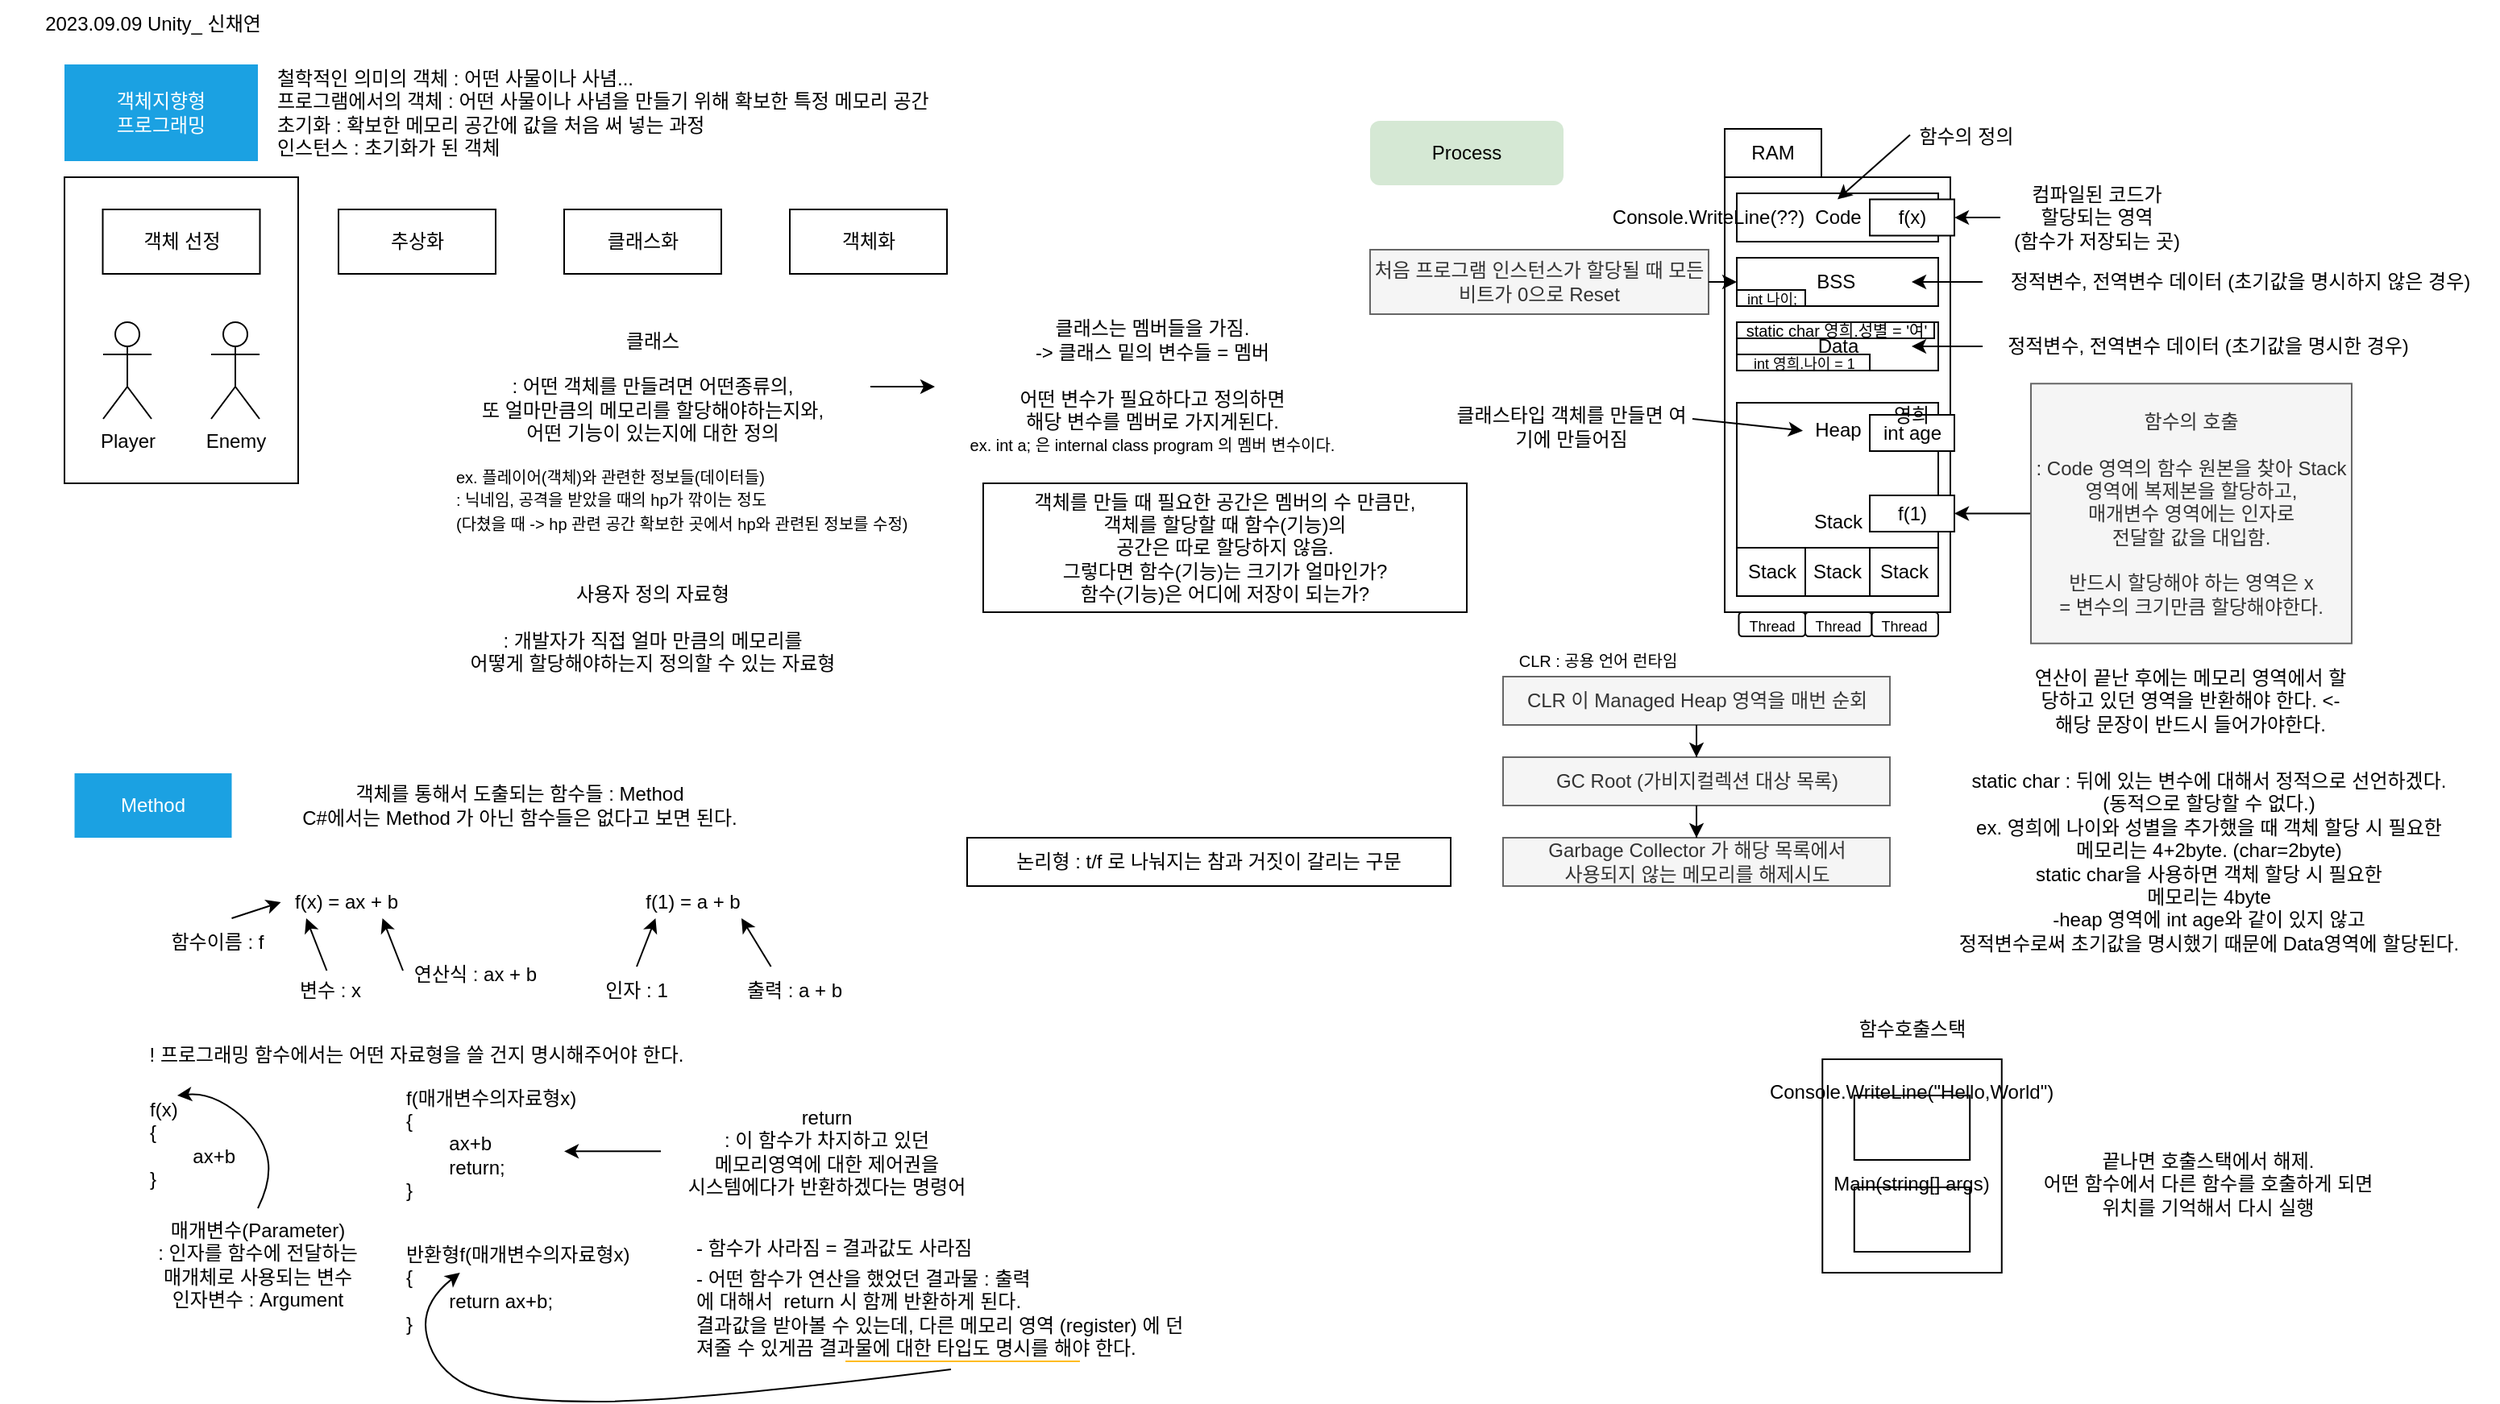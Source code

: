 <mxfile version="21.7.4" type="github">
  <diagram name="페이지-1" id="j7-m7W1ATwXPMDMl0uuA">
    <mxGraphModel dx="1687" dy="929" grid="1" gridSize="10" guides="1" tooltips="1" connect="1" arrows="1" fold="1" page="1" pageScale="1" pageWidth="827" pageHeight="1169" math="0" shadow="0">
      <root>
        <mxCell id="0" />
        <mxCell id="1" parent="0" />
        <mxCell id="wQWrI5u1uAB9rUZWqKmI-9" value="" style="rounded=0;whiteSpace=wrap;html=1;fontSize=6;fillColor=none;" vertex="1" parent="1">
          <mxGeometry x="40" y="120" width="145" height="190" as="geometry" />
        </mxCell>
        <mxCell id="f-Wsz4HT7Kf-OhiIunig-1" value="객체지향형&lt;br&gt;프로그래밍" style="rounded=0;whiteSpace=wrap;html=1;fillColor=#1ba1e2;strokeColor=none;fontColor=#ffffff;" parent="1" vertex="1">
          <mxGeometry x="40" y="50" width="120" height="60" as="geometry" />
        </mxCell>
        <mxCell id="f-Wsz4HT7Kf-OhiIunig-2" value="철학적인 의미의 객체 : 어떤 사물이나 사념...&lt;br&gt;프로그램에서의 객체 : 어떤 사물이나 사념을 만들기 위해 확보한 특정 메모리 공간&lt;br&gt;초기화 : 확보한 메모리 공간에 값을 처음 써 넣는 과정&lt;br&gt;&lt;div style=&quot;&quot;&gt;&lt;span style=&quot;background-color: initial;&quot;&gt;인스턴스 : 초기화가 된 객체&lt;/span&gt;&lt;/div&gt;" style="text;html=1;strokeColor=none;fillColor=none;align=left;verticalAlign=middle;whiteSpace=wrap;rounded=0;" parent="1" vertex="1">
          <mxGeometry x="170" y="55" width="510" height="50" as="geometry" />
        </mxCell>
        <mxCell id="wQWrI5u1uAB9rUZWqKmI-3" value="2023.09.09 Unity_ 신채연" style="text;html=1;strokeColor=none;fillColor=none;align=center;verticalAlign=middle;whiteSpace=wrap;rounded=0;" vertex="1" parent="1">
          <mxGeometry x="10" y="10" width="170" height="30" as="geometry" />
        </mxCell>
        <mxCell id="wQWrI5u1uAB9rUZWqKmI-4" value="객체 선정" style="rounded=0;whiteSpace=wrap;html=1;strokeWidth=1;align=center;" vertex="1" parent="1">
          <mxGeometry x="63.75" y="140" width="97.5" height="40" as="geometry" />
        </mxCell>
        <mxCell id="wQWrI5u1uAB9rUZWqKmI-10" value="" style="group" vertex="1" connectable="0" parent="1">
          <mxGeometry x="64" y="210" width="97" height="60" as="geometry" />
        </mxCell>
        <mxCell id="wQWrI5u1uAB9rUZWqKmI-5" value="Player" style="shape=umlActor;verticalLabelPosition=bottom;verticalAlign=top;html=1;outlineConnect=0;" vertex="1" parent="wQWrI5u1uAB9rUZWqKmI-10">
          <mxGeometry width="30" height="60" as="geometry" />
        </mxCell>
        <mxCell id="wQWrI5u1uAB9rUZWqKmI-8" value="Enemy" style="shape=umlActor;verticalLabelPosition=bottom;verticalAlign=top;html=1;outlineConnect=0;" vertex="1" parent="wQWrI5u1uAB9rUZWqKmI-10">
          <mxGeometry x="67" width="30" height="60" as="geometry" />
        </mxCell>
        <mxCell id="wQWrI5u1uAB9rUZWqKmI-12" value="추상화" style="rounded=0;whiteSpace=wrap;html=1;strokeWidth=1;align=center;" vertex="1" parent="1">
          <mxGeometry x="210" y="140" width="97.5" height="40" as="geometry" />
        </mxCell>
        <mxCell id="wQWrI5u1uAB9rUZWqKmI-13" value="클래스화" style="rounded=0;whiteSpace=wrap;html=1;strokeWidth=1;align=center;" vertex="1" parent="1">
          <mxGeometry x="350" y="140" width="97.5" height="40" as="geometry" />
        </mxCell>
        <mxCell id="wQWrI5u1uAB9rUZWqKmI-14" value="객체화" style="rounded=0;whiteSpace=wrap;html=1;strokeWidth=1;align=center;" vertex="1" parent="1">
          <mxGeometry x="490" y="140" width="97.5" height="40" as="geometry" />
        </mxCell>
        <mxCell id="wQWrI5u1uAB9rUZWqKmI-22" style="edgeStyle=orthogonalEdgeStyle;rounded=0;orthogonalLoop=1;jettySize=auto;html=1;" edge="1" parent="1" source="wQWrI5u1uAB9rUZWqKmI-16" target="wQWrI5u1uAB9rUZWqKmI-21">
          <mxGeometry relative="1" as="geometry" />
        </mxCell>
        <mxCell id="wQWrI5u1uAB9rUZWqKmI-16" value="클래스&lt;br&gt;&lt;br&gt;: 어떤 객체를 만들려면 어떤종류의,&lt;br&gt;또 얼마만큼의 메모리를 할당해야하는지와,&lt;br&gt;어떤 기능이 있는지에 대한 정의" style="text;html=1;strokeColor=none;fillColor=none;align=center;verticalAlign=middle;whiteSpace=wrap;rounded=0;" vertex="1" parent="1">
          <mxGeometry x="270" y="210" width="270" height="80" as="geometry" />
        </mxCell>
        <mxCell id="wQWrI5u1uAB9rUZWqKmI-17" value="&lt;font style=&quot;font-size: 10px;&quot;&gt;ex. 플레이어(객체)와 관련한 정보들(데이터들)&lt;br&gt;: 닉네임, 공격을 받았을 때의 hp가 깎이는 정도&lt;br&gt;(다쳤을 때 -&amp;gt; hp 관련 공간 확보한 곳에서 hp와 관련된 정보를 수정)&lt;/font&gt;" style="text;html=1;strokeColor=none;fillColor=none;align=left;verticalAlign=middle;whiteSpace=wrap;rounded=0;" vertex="1" parent="1">
          <mxGeometry x="281.25" y="280" width="306.25" height="80" as="geometry" />
        </mxCell>
        <mxCell id="wQWrI5u1uAB9rUZWqKmI-20" value="사용자 정의 자료형&lt;br&gt;&lt;br&gt;: 개발자가 직접 얼마 만큼의 메모리를&lt;br&gt;어떻게 할당해야하는지 정의할 수 있는 자료형" style="text;html=1;strokeColor=none;fillColor=none;align=center;verticalAlign=middle;whiteSpace=wrap;rounded=0;" vertex="1" parent="1">
          <mxGeometry x="270" y="360" width="270" height="80" as="geometry" />
        </mxCell>
        <mxCell id="wQWrI5u1uAB9rUZWqKmI-21" value="클래스는 멤버들을 가짐.&lt;br&gt;-&amp;gt; 클래스 밑의 변수들 = 멤버&lt;br&gt;&lt;br&gt;어떤 변수가 필요하다고 정의하면&lt;br&gt;해당 변수를 멤버로 가지게된다.&lt;br&gt;&lt;font style=&quot;font-size: 10px;&quot;&gt;ex. int a; 은 internal class program 의 멤버 변수이다.&lt;/font&gt;" style="text;html=1;strokeColor=none;fillColor=none;align=center;verticalAlign=middle;whiteSpace=wrap;rounded=0;" vertex="1" parent="1">
          <mxGeometry x="580" y="210" width="270" height="80" as="geometry" />
        </mxCell>
        <mxCell id="wQWrI5u1uAB9rUZWqKmI-23" value="객체를 만들 때 필요한 공간은 멤버의 수 만큼만,&lt;br&gt;객체를 할당할 때 함수(기능)의&lt;br&gt;공간은 따로 할당하지 않음.&lt;br&gt;그렇다면 함수(기능)는 크기가 얼마인가?&lt;br&gt;함수(기능)은 어디에 저장이 되는가?" style="text;html=1;strokeColor=default;fillColor=none;align=center;verticalAlign=middle;whiteSpace=wrap;rounded=0;" vertex="1" parent="1">
          <mxGeometry x="610" y="310" width="300" height="80" as="geometry" />
        </mxCell>
        <mxCell id="wQWrI5u1uAB9rUZWqKmI-24" value="" style="rounded=0;whiteSpace=wrap;html=1;" vertex="1" parent="1">
          <mxGeometry x="1070" y="120" width="140" height="270" as="geometry" />
        </mxCell>
        <mxCell id="wQWrI5u1uAB9rUZWqKmI-25" value="RAM" style="rounded=0;whiteSpace=wrap;html=1;" vertex="1" parent="1">
          <mxGeometry x="1070" y="90" width="60" height="30" as="geometry" />
        </mxCell>
        <mxCell id="wQWrI5u1uAB9rUZWqKmI-27" value="Code" style="rounded=0;whiteSpace=wrap;html=1;" vertex="1" parent="1">
          <mxGeometry x="1077.5" y="130" width="125" height="30" as="geometry" />
        </mxCell>
        <mxCell id="wQWrI5u1uAB9rUZWqKmI-32" value="BSS&lt;span style=&quot;white-space: pre;&quot;&gt;&#x9;&lt;/span&gt;" style="rounded=0;whiteSpace=wrap;html=1;" vertex="1" parent="1">
          <mxGeometry x="1077.5" y="170" width="125" height="30" as="geometry" />
        </mxCell>
        <mxCell id="wQWrI5u1uAB9rUZWqKmI-33" value="Data" style="rounded=0;whiteSpace=wrap;html=1;" vertex="1" parent="1">
          <mxGeometry x="1077.5" y="210" width="125" height="30" as="geometry" />
        </mxCell>
        <mxCell id="wQWrI5u1uAB9rUZWqKmI-34" value="Heap&lt;br&gt;&lt;br&gt;&lt;br&gt;&lt;br&gt;Stack" style="rounded=0;whiteSpace=wrap;html=1;" vertex="1" parent="1">
          <mxGeometry x="1077.5" y="260" width="125" height="90" as="geometry" />
        </mxCell>
        <mxCell id="wQWrI5u1uAB9rUZWqKmI-35" value="클래스타입 객체를 만들면 여기에 만들어짐" style="text;html=1;strokeColor=none;fillColor=none;align=center;verticalAlign=middle;whiteSpace=wrap;rounded=0;" vertex="1" parent="1">
          <mxGeometry x="900" y="260" width="150" height="30" as="geometry" />
        </mxCell>
        <mxCell id="wQWrI5u1uAB9rUZWqKmI-40" value="" style="endArrow=classic;html=1;rounded=0;exitX=1;exitY=0.5;exitDx=0;exitDy=0;" edge="1" parent="1">
          <mxGeometry width="50" height="50" relative="1" as="geometry">
            <mxPoint x="1050" y="270" as="sourcePoint" />
            <mxPoint x="1118.52" y="277.338" as="targetPoint" />
          </mxGeometry>
        </mxCell>
        <mxCell id="wQWrI5u1uAB9rUZWqKmI-41" value="컴파일된 코드가&lt;br&gt;할당되는 영역&lt;br&gt;(함수가 저장되는 곳)" style="text;html=1;strokeColor=none;fillColor=none;align=center;verticalAlign=middle;whiteSpace=wrap;rounded=0;" vertex="1" parent="1">
          <mxGeometry x="1241" y="120" width="120" height="50" as="geometry" />
        </mxCell>
        <mxCell id="wQWrI5u1uAB9rUZWqKmI-48" value="" style="group" vertex="1" connectable="0" parent="1">
          <mxGeometry x="1160" y="260" width="52.5" height="30" as="geometry" />
        </mxCell>
        <mxCell id="wQWrI5u1uAB9rUZWqKmI-44" value="int age" style="rounded=0;whiteSpace=wrap;html=1;" vertex="1" parent="wQWrI5u1uAB9rUZWqKmI-48">
          <mxGeometry y="7.5" width="52.5" height="22.5" as="geometry" />
        </mxCell>
        <mxCell id="wQWrI5u1uAB9rUZWqKmI-45" value="영희" style="text;html=1;strokeColor=none;fillColor=none;align=center;verticalAlign=middle;whiteSpace=wrap;rounded=0;" vertex="1" parent="wQWrI5u1uAB9rUZWqKmI-48">
          <mxGeometry x="11.25" width="30" height="15" as="geometry" />
        </mxCell>
        <mxCell id="wQWrI5u1uAB9rUZWqKmI-49" value="Method" style="rounded=0;whiteSpace=wrap;html=1;strokeWidth=1;align=center;fillColor=#1ba1e2;fontColor=#ffffff;strokeColor=none;" vertex="1" parent="1">
          <mxGeometry x="46.25" y="490" width="97.5" height="40" as="geometry" />
        </mxCell>
        <mxCell id="wQWrI5u1uAB9rUZWqKmI-50" value="객체를 통해서 도출되는 함수들 : Method&lt;br&gt;C#에서는 Method 가 아닌 함수들은 없다고 보면 된다." style="text;html=1;strokeColor=none;fillColor=none;align=center;verticalAlign=middle;whiteSpace=wrap;rounded=0;" vertex="1" parent="1">
          <mxGeometry x="170" y="485" width="305" height="50" as="geometry" />
        </mxCell>
        <mxCell id="wQWrI5u1uAB9rUZWqKmI-51" value="f(x) = ax + b" style="text;html=1;strokeColor=none;fillColor=none;align=center;verticalAlign=middle;whiteSpace=wrap;rounded=0;fontSize=12;fontFamily=Helvetica;" vertex="1" parent="1">
          <mxGeometry x="170" y="555" width="90" height="30" as="geometry" />
        </mxCell>
        <mxCell id="wQWrI5u1uAB9rUZWqKmI-52" value="함수이름 : f" style="text;html=1;strokeColor=none;fillColor=none;align=center;verticalAlign=middle;whiteSpace=wrap;rounded=0;fontSize=12;fontFamily=Helvetica;" vertex="1" parent="1">
          <mxGeometry x="90" y="580" width="90" height="30" as="geometry" />
        </mxCell>
        <mxCell id="wQWrI5u1uAB9rUZWqKmI-53" value="변수 : x" style="text;html=1;strokeColor=none;fillColor=none;align=center;verticalAlign=middle;whiteSpace=wrap;rounded=0;fontSize=12;fontFamily=Helvetica;" vertex="1" parent="1">
          <mxGeometry x="160" y="610" width="90" height="30" as="geometry" />
        </mxCell>
        <mxCell id="wQWrI5u1uAB9rUZWqKmI-55" value="연산식 : ax + b" style="text;html=1;strokeColor=none;fillColor=none;align=center;verticalAlign=middle;whiteSpace=wrap;rounded=0;fontSize=12;fontFamily=Helvetica;" vertex="1" parent="1">
          <mxGeometry x="250" y="600" width="90" height="30" as="geometry" />
        </mxCell>
        <mxCell id="wQWrI5u1uAB9rUZWqKmI-56" value="" style="endArrow=classic;html=1;rounded=0;hachureGap=4;fontFamily=Architects Daughter;fontSource=https%3A%2F%2Ffonts.googleapis.com%2Fcss%3Ffamily%3DArchitects%2BDaughter;fontSize=20;fontColor=default;entryX=0;entryY=0.5;entryDx=0;entryDy=0;" edge="1" parent="1">
          <mxGeometry width="50" height="50" relative="1" as="geometry">
            <mxPoint x="143.75" y="580" as="sourcePoint" />
            <mxPoint x="174.25" y="570" as="targetPoint" />
          </mxGeometry>
        </mxCell>
        <mxCell id="wQWrI5u1uAB9rUZWqKmI-58" value="" style="endArrow=classic;html=1;rounded=0;hachureGap=4;fontFamily=Architects Daughter;fontSource=https%3A%2F%2Ffonts.googleapis.com%2Fcss%3Ffamily%3DArchitects%2BDaughter;fontSize=20;fontColor=default;entryX=0.222;entryY=0.833;entryDx=0;entryDy=0;entryPerimeter=0;" edge="1" parent="1" target="wQWrI5u1uAB9rUZWqKmI-51">
          <mxGeometry width="50" height="50" relative="1" as="geometry">
            <mxPoint x="202.727" y="612.5" as="sourcePoint" />
            <mxPoint x="207.273" y="587.5" as="targetPoint" />
          </mxGeometry>
        </mxCell>
        <mxCell id="wQWrI5u1uAB9rUZWqKmI-59" value="" style="endArrow=classic;html=1;rounded=0;hachureGap=4;fontFamily=Architects Daughter;fontSource=https%3A%2F%2Ffonts.googleapis.com%2Fcss%3Ffamily%3DArchitects%2BDaughter;fontSize=20;fontColor=default;entryX=0.222;entryY=0.833;entryDx=0;entryDy=0;entryPerimeter=0;" edge="1" parent="1">
          <mxGeometry width="50" height="50" relative="1" as="geometry">
            <mxPoint x="249.997" y="612.5" as="sourcePoint" />
            <mxPoint x="237.27" y="580" as="targetPoint" />
          </mxGeometry>
        </mxCell>
        <mxCell id="wQWrI5u1uAB9rUZWqKmI-60" value="f(1) = a + b" style="text;html=1;strokeColor=none;fillColor=none;align=center;verticalAlign=middle;whiteSpace=wrap;rounded=0;fontSize=12;fontFamily=Helvetica;" vertex="1" parent="1">
          <mxGeometry x="385" y="555" width="90" height="30" as="geometry" />
        </mxCell>
        <mxCell id="wQWrI5u1uAB9rUZWqKmI-61" value="인자 : 1" style="text;html=1;strokeColor=none;fillColor=none;align=center;verticalAlign=middle;whiteSpace=wrap;rounded=0;fontSize=12;fontFamily=Helvetica;" vertex="1" parent="1">
          <mxGeometry x="350" y="610" width="90" height="30" as="geometry" />
        </mxCell>
        <mxCell id="wQWrI5u1uAB9rUZWqKmI-62" value="출력 : a + b" style="text;html=1;strokeColor=none;fillColor=none;align=center;verticalAlign=middle;whiteSpace=wrap;rounded=0;fontSize=12;fontFamily=Helvetica;" vertex="1" parent="1">
          <mxGeometry x="447.5" y="610" width="90" height="30" as="geometry" />
        </mxCell>
        <mxCell id="wQWrI5u1uAB9rUZWqKmI-65" value="" style="endArrow=classic;html=1;rounded=0;hachureGap=4;fontFamily=Architects Daughter;fontSource=https%3A%2F%2Ffonts.googleapis.com%2Fcss%3Ffamily%3DArchitects%2BDaughter;fontSize=20;fontColor=default;exitX=0.5;exitY=0;exitDx=0;exitDy=0;" edge="1" parent="1" source="wQWrI5u1uAB9rUZWqKmI-61">
          <mxGeometry width="50" height="50" relative="1" as="geometry">
            <mxPoint x="383.32" y="604.61" as="sourcePoint" />
            <mxPoint x="406.687" y="580" as="targetPoint" />
          </mxGeometry>
        </mxCell>
        <mxCell id="wQWrI5u1uAB9rUZWqKmI-67" value="" style="endArrow=classic;html=1;rounded=0;hachureGap=4;fontFamily=Architects Daughter;fontSource=https%3A%2F%2Ffonts.googleapis.com%2Fcss%3Ffamily%3DArchitects%2BDaughter;fontSize=20;fontColor=default;exitX=0.5;exitY=0;exitDx=0;exitDy=0;entryX=0.833;entryY=0.833;entryDx=0;entryDy=0;entryPerimeter=0;" edge="1" parent="1" target="wQWrI5u1uAB9rUZWqKmI-60">
          <mxGeometry width="50" height="50" relative="1" as="geometry">
            <mxPoint x="478.31" y="610" as="sourcePoint" />
            <mxPoint x="489.997" y="580" as="targetPoint" />
          </mxGeometry>
        </mxCell>
        <mxCell id="wQWrI5u1uAB9rUZWqKmI-68" value="f(x)&lt;br&gt;{&lt;br&gt;&lt;span style=&quot;white-space: pre;&quot;&gt;&#x9;&lt;/span&gt;ax+b&lt;br&gt;}" style="text;html=1;strokeColor=none;fillColor=none;align=left;verticalAlign=middle;whiteSpace=wrap;rounded=0;" vertex="1" parent="1">
          <mxGeometry x="91" y="680" width="70" height="80" as="geometry" />
        </mxCell>
        <mxCell id="wQWrI5u1uAB9rUZWqKmI-71" value="! 프로그래밍 함수에서는 어떤 자료형을 쓸 건지 명시해주어야 한다." style="text;html=1;strokeColor=none;fillColor=none;align=center;verticalAlign=middle;whiteSpace=wrap;rounded=0;" vertex="1" parent="1">
          <mxGeometry x="68.75" y="650" width="378.75" height="30" as="geometry" />
        </mxCell>
        <mxCell id="wQWrI5u1uAB9rUZWqKmI-72" value="f(매개변수의자료형x)&lt;br&gt;{&lt;br&gt;&lt;span style=&quot;white-space: pre;&quot;&gt;&#x9;&lt;/span&gt;ax+b&lt;br&gt;&lt;span style=&quot;white-space: pre;&quot;&gt;&#x9;&lt;/span&gt;return;&lt;br&gt;}" style="text;html=1;strokeColor=none;fillColor=none;align=left;verticalAlign=middle;whiteSpace=wrap;rounded=0;" vertex="1" parent="1">
          <mxGeometry x="250" y="680" width="180" height="80" as="geometry" />
        </mxCell>
        <mxCell id="wQWrI5u1uAB9rUZWqKmI-75" value="f(1)" style="rounded=0;whiteSpace=wrap;html=1;" vertex="1" parent="1">
          <mxGeometry x="1160" y="317.5" width="52.5" height="22.5" as="geometry" />
        </mxCell>
        <mxCell id="wQWrI5u1uAB9rUZWqKmI-78" value="" style="edgeStyle=orthogonalEdgeStyle;rounded=0;orthogonalLoop=1;jettySize=auto;html=1;" edge="1" parent="1" source="wQWrI5u1uAB9rUZWqKmI-41" target="wQWrI5u1uAB9rUZWqKmI-77">
          <mxGeometry relative="1" as="geometry">
            <mxPoint x="1241" y="145" as="sourcePoint" />
            <mxPoint x="1203" y="145" as="targetPoint" />
          </mxGeometry>
        </mxCell>
        <mxCell id="wQWrI5u1uAB9rUZWqKmI-77" value="f(x)" style="rounded=0;whiteSpace=wrap;html=1;" vertex="1" parent="1">
          <mxGeometry x="1160" y="133.75" width="52.5" height="22.5" as="geometry" />
        </mxCell>
        <mxCell id="wQWrI5u1uAB9rUZWqKmI-79" value="함수의 정의" style="text;html=1;strokeColor=none;fillColor=none;align=center;verticalAlign=middle;whiteSpace=wrap;rounded=0;" vertex="1" parent="1">
          <mxGeometry x="1160" y="70" width="120" height="50" as="geometry" />
        </mxCell>
        <mxCell id="wQWrI5u1uAB9rUZWqKmI-81" style="edgeStyle=orthogonalEdgeStyle;rounded=0;orthogonalLoop=1;jettySize=auto;html=1;entryX=1;entryY=0.5;entryDx=0;entryDy=0;" edge="1" parent="1" source="wQWrI5u1uAB9rUZWqKmI-80" target="wQWrI5u1uAB9rUZWqKmI-75">
          <mxGeometry relative="1" as="geometry" />
        </mxCell>
        <mxCell id="wQWrI5u1uAB9rUZWqKmI-80" value="함수의 호출&lt;br&gt;&lt;br&gt;: Code 영역의 함수 원본을 찾아 Stack 영역에 복제본을 할당하고,&lt;br&gt;매개변수 영역에는 인자로&lt;br&gt;전달할 값을 대입함.&lt;br&gt;&lt;br&gt;반드시 할당해야 하는 영역은 x&lt;br&gt;= 변수의 크기만큼 할당해야한다." style="text;html=1;strokeColor=#666666;fillColor=#f5f5f5;align=center;verticalAlign=middle;whiteSpace=wrap;rounded=0;fontColor=#333333;" vertex="1" parent="1">
          <mxGeometry x="1260" y="248.13" width="199" height="161.25" as="geometry" />
        </mxCell>
        <mxCell id="wQWrI5u1uAB9rUZWqKmI-83" value="" style="endArrow=classic;html=1;rounded=0;entryX=0.337;entryY=0.004;entryDx=0;entryDy=0;entryPerimeter=0;" edge="1" parent="1">
          <mxGeometry width="50" height="50" relative="1" as="geometry">
            <mxPoint x="1185" y="93.75" as="sourcePoint" />
            <mxPoint x="1139.995" y="133.75" as="targetPoint" />
          </mxGeometry>
        </mxCell>
        <mxCell id="wQWrI5u1uAB9rUZWqKmI-84" value="" style="curved=1;endArrow=classic;html=1;rounded=0;entryX=0.271;entryY=0.125;entryDx=0;entryDy=0;entryPerimeter=0;" edge="1" parent="1" target="wQWrI5u1uAB9rUZWqKmI-68">
          <mxGeometry width="50" height="50" relative="1" as="geometry">
            <mxPoint x="160" y="760" as="sourcePoint" />
            <mxPoint x="120" y="680" as="targetPoint" />
            <Array as="points">
              <mxPoint x="170" y="740" />
              <mxPoint x="160" y="710" />
              <mxPoint x="130" y="688" />
            </Array>
          </mxGeometry>
        </mxCell>
        <mxCell id="wQWrI5u1uAB9rUZWqKmI-85" value="매개변수(Parameter)&lt;br&gt;: 인자를 함수에 전달하는&lt;br&gt;매개체로 사용되는 변수&lt;br&gt;인자변수 : Argument" style="text;html=1;strokeColor=none;fillColor=none;align=center;verticalAlign=middle;whiteSpace=wrap;rounded=0;" vertex="1" parent="1">
          <mxGeometry y="760" width="320" height="70" as="geometry" />
        </mxCell>
        <mxCell id="wQWrI5u1uAB9rUZWqKmI-86" value="연산이 끝난 후에는 메모리 영역에서 할당하고 있던 영역을 반환해야 한다. &amp;lt;- 해당 문장이 반드시 들어가야한다." style="text;html=1;strokeColor=none;fillColor=none;align=center;verticalAlign=middle;whiteSpace=wrap;rounded=0;" vertex="1" parent="1">
          <mxGeometry x="1259" y="420" width="200" height="50" as="geometry" />
        </mxCell>
        <mxCell id="wQWrI5u1uAB9rUZWqKmI-87" value="return&lt;br&gt;: 이 함수가 차지하고 있던&lt;br&gt;메모리영역에 대한 제어권을&lt;br&gt;시스템에다가 반환하겠다는 명령어" style="text;html=1;strokeColor=none;fillColor=none;align=center;verticalAlign=middle;whiteSpace=wrap;rounded=0;" vertex="1" parent="1">
          <mxGeometry x="417.5" y="690" width="190" height="70" as="geometry" />
        </mxCell>
        <mxCell id="wQWrI5u1uAB9rUZWqKmI-89" value="" style="endArrow=classic;html=1;rounded=0;" edge="1" parent="1">
          <mxGeometry width="50" height="50" relative="1" as="geometry">
            <mxPoint x="410" y="724.66" as="sourcePoint" />
            <mxPoint x="350" y="724.66" as="targetPoint" />
          </mxGeometry>
        </mxCell>
        <mxCell id="wQWrI5u1uAB9rUZWqKmI-90" value="- 어떤 함수가 연산을 했었던 결과물 : 출력&lt;br&gt;에 대해서&amp;nbsp; return 시 함께 반환하게 된다.&lt;br&gt;결과값을 받아볼 수 있는데, 다른 메모리 영역 (register) 에 던져줄 수 있게끔 결과물에 대한 타입도 명시를 해야 한다." style="text;html=1;strokeColor=none;fillColor=none;align=left;verticalAlign=middle;whiteSpace=wrap;rounded=0;" vertex="1" parent="1">
          <mxGeometry x="430" y="800" width="310" height="50" as="geometry" />
        </mxCell>
        <mxCell id="wQWrI5u1uAB9rUZWqKmI-91" value="- 함수가 사라짐 = 결과값도 사라짐" style="text;html=1;strokeColor=none;fillColor=none;align=left;verticalAlign=middle;whiteSpace=wrap;rounded=0;" vertex="1" parent="1">
          <mxGeometry x="430" y="770" width="190" height="30" as="geometry" />
        </mxCell>
        <mxCell id="wQWrI5u1uAB9rUZWqKmI-92" value="반환형f(매개변수의자료형x)&lt;br&gt;{&lt;br&gt;&lt;span style=&quot;white-space: pre;&quot;&gt;&#x9;&lt;/span&gt;return ax+b;&lt;br&gt;}" style="text;html=1;strokeColor=none;fillColor=none;align=left;verticalAlign=middle;whiteSpace=wrap;rounded=0;" vertex="1" parent="1">
          <mxGeometry x="250" y="770" width="180" height="80" as="geometry" />
        </mxCell>
        <mxCell id="wQWrI5u1uAB9rUZWqKmI-93" value="" style="curved=1;endArrow=classic;html=1;rounded=0;" edge="1" parent="1">
          <mxGeometry width="50" height="50" relative="1" as="geometry">
            <mxPoint x="590" y="860" as="sourcePoint" />
            <mxPoint x="285.357" y="800" as="targetPoint" />
            <Array as="points">
              <mxPoint x="430" y="880" />
              <mxPoint x="310" y="880" />
              <mxPoint x="270" y="860" />
              <mxPoint x="260" y="820" />
            </Array>
          </mxGeometry>
        </mxCell>
        <mxCell id="wQWrI5u1uAB9rUZWqKmI-94" value="" style="endArrow=none;html=1;rounded=0;strokeColor=#FFBC21;" edge="1" parent="1">
          <mxGeometry width="50" height="50" relative="1" as="geometry">
            <mxPoint x="524.5" y="855" as="sourcePoint" />
            <mxPoint x="670" y="855" as="targetPoint" />
          </mxGeometry>
        </mxCell>
        <mxCell id="wQWrI5u1uAB9rUZWqKmI-95" value="논리형 : t/f 로 나눠지는 참과 거짓이 갈리는 구문" style="text;html=1;strokeColor=default;fillColor=none;align=center;verticalAlign=middle;whiteSpace=wrap;rounded=0;" vertex="1" parent="1">
          <mxGeometry x="600" y="530" width="300" height="30" as="geometry" />
        </mxCell>
        <mxCell id="wQWrI5u1uAB9rUZWqKmI-96" value="정적변수, 전역변수 데이터 (초기값을 명시하지 않은 경우)" style="text;html=1;strokeColor=none;fillColor=none;align=center;verticalAlign=middle;whiteSpace=wrap;rounded=0;" vertex="1" parent="1">
          <mxGeometry x="1230" y="175" width="320" height="20" as="geometry" />
        </mxCell>
        <mxCell id="wQWrI5u1uAB9rUZWqKmI-103" value="" style="endArrow=classic;html=1;rounded=0;entryX=0.337;entryY=0.004;entryDx=0;entryDy=0;entryPerimeter=0;exitX=0;exitY=0.5;exitDx=0;exitDy=0;" edge="1" parent="1" source="wQWrI5u1uAB9rUZWqKmI-96">
          <mxGeometry width="50" height="50" relative="1" as="geometry">
            <mxPoint x="1241" y="205" as="sourcePoint" />
            <mxPoint x="1185.995" y="185" as="targetPoint" />
          </mxGeometry>
        </mxCell>
        <mxCell id="wQWrI5u1uAB9rUZWqKmI-104" value="처음 프로그램 인스턴스가 할당될 때 모든 비트가 0으로 Reset" style="text;html=1;strokeColor=#666666;fillColor=#f5f5f5;align=center;verticalAlign=middle;whiteSpace=wrap;rounded=0;fontColor=#333333;" vertex="1" parent="1">
          <mxGeometry x="850" y="165" width="210" height="40" as="geometry" />
        </mxCell>
        <mxCell id="wQWrI5u1uAB9rUZWqKmI-105" value="" style="endArrow=classic;html=1;rounded=0;" edge="1" parent="1" target="wQWrI5u1uAB9rUZWqKmI-32">
          <mxGeometry width="50" height="50" relative="1" as="geometry">
            <mxPoint x="1060" y="185" as="sourcePoint" />
            <mxPoint x="1090" y="135" as="targetPoint" />
          </mxGeometry>
        </mxCell>
        <mxCell id="wQWrI5u1uAB9rUZWqKmI-106" value="정적변수, 전역변수 데이터 (초기값을 명시한 경우)" style="text;html=1;strokeColor=none;fillColor=none;align=center;verticalAlign=middle;whiteSpace=wrap;rounded=0;" vertex="1" parent="1">
          <mxGeometry x="1230" y="215" width="280" height="20" as="geometry" />
        </mxCell>
        <mxCell id="wQWrI5u1uAB9rUZWqKmI-107" value="" style="endArrow=classic;html=1;rounded=0;entryX=0.337;entryY=0.004;entryDx=0;entryDy=0;entryPerimeter=0;exitX=0;exitY=0.5;exitDx=0;exitDy=0;" edge="1" parent="1" source="wQWrI5u1uAB9rUZWqKmI-106">
          <mxGeometry width="50" height="50" relative="1" as="geometry">
            <mxPoint x="1241" y="245" as="sourcePoint" />
            <mxPoint x="1185.995" y="225" as="targetPoint" />
          </mxGeometry>
        </mxCell>
        <mxCell id="wQWrI5u1uAB9rUZWqKmI-108" value="&lt;font style=&quot;font-size: 9px;&quot;&gt;int 나이;&lt;/font&gt;" style="rounded=0;whiteSpace=wrap;html=1;" vertex="1" parent="1">
          <mxGeometry x="1077.5" y="190" width="42.5" height="10" as="geometry" />
        </mxCell>
        <mxCell id="wQWrI5u1uAB9rUZWqKmI-109" value="&lt;font style=&quot;font-size: 9px;&quot;&gt;int 영희.나이 = 1&lt;/font&gt;" style="rounded=0;whiteSpace=wrap;html=1;" vertex="1" parent="1">
          <mxGeometry x="1077.5" y="230" width="82.5" height="10" as="geometry" />
        </mxCell>
        <mxCell id="wQWrI5u1uAB9rUZWqKmI-110" value="static char : 뒤에 있는 변수에 대해서 정적으로 선언하겠다.&lt;br&gt;(동적으로 할당할 수 없다.)&lt;br&gt;ex. 영희에 나이와 성별을 추가했을 때 객체 할당 시 필요한&lt;br&gt;메모리는 4+2byte. (char=2byte)&lt;br&gt;static char을 사용하면 객체 할당 시 필요한&lt;br&gt;메모리는 4byte&lt;br&gt;-heap 영역에 int age와 같이 있지 않고&lt;br&gt;정적변수로써 초기값을 명시했기 때문에 Data영역에 할당된다." style="text;html=1;strokeColor=none;fillColor=none;align=center;verticalAlign=middle;whiteSpace=wrap;rounded=0;" vertex="1" parent="1">
          <mxGeometry x="1195.5" y="480" width="349" height="130" as="geometry" />
        </mxCell>
        <mxCell id="wQWrI5u1uAB9rUZWqKmI-111" value="&lt;font size=&quot;1&quot;&gt;static char 영희.성별 = &#39;여&#39;&lt;/font&gt;" style="rounded=0;whiteSpace=wrap;html=1;" vertex="1" parent="1">
          <mxGeometry x="1077.5" y="210" width="122.5" height="10" as="geometry" />
        </mxCell>
        <mxCell id="wQWrI5u1uAB9rUZWqKmI-119" value="" style="rounded=0;whiteSpace=wrap;html=1;" vertex="1" parent="1">
          <mxGeometry x="1130.63" y="667.5" width="111.25" height="132.5" as="geometry" />
        </mxCell>
        <mxCell id="wQWrI5u1uAB9rUZWqKmI-120" value="함수호출스택" style="text;html=1;strokeColor=none;fillColor=none;align=center;verticalAlign=middle;whiteSpace=wrap;rounded=0;" vertex="1" parent="1">
          <mxGeometry x="1130.625" y="630" width="111.25" height="37.5" as="geometry" />
        </mxCell>
        <mxCell id="wQWrI5u1uAB9rUZWqKmI-122" value="" style="rounded=0;whiteSpace=wrap;html=1;" vertex="1" parent="1">
          <mxGeometry x="1150.4" y="747" width="71.7" height="40" as="geometry" />
        </mxCell>
        <mxCell id="wQWrI5u1uAB9rUZWqKmI-123" value="Main(string[] args)" style="text;html=1;strokeColor=none;fillColor=none;align=center;verticalAlign=middle;whiteSpace=wrap;rounded=0;" vertex="1" parent="1">
          <mxGeometry x="1134.375" y="730" width="103.75" height="30" as="geometry" />
        </mxCell>
        <mxCell id="wQWrI5u1uAB9rUZWqKmI-124" value="Console.WriteLine(??)" style="text;html=1;strokeColor=none;fillColor=none;align=center;verticalAlign=middle;whiteSpace=wrap;rounded=0;" vertex="1" parent="1">
          <mxGeometry x="970" y="130" width="180" height="30" as="geometry" />
        </mxCell>
        <mxCell id="wQWrI5u1uAB9rUZWqKmI-125" value="" style="rounded=0;whiteSpace=wrap;html=1;" vertex="1" parent="1">
          <mxGeometry x="1150.4" y="690" width="71.7" height="40" as="geometry" />
        </mxCell>
        <mxCell id="wQWrI5u1uAB9rUZWqKmI-126" value="Console.WriteLine(&quot;Hello,World&quot;)" style="text;html=1;strokeColor=none;fillColor=none;align=center;verticalAlign=middle;whiteSpace=wrap;rounded=0;" vertex="1" parent="1">
          <mxGeometry x="1134.375" y="673" width="103.75" height="30" as="geometry" />
        </mxCell>
        <mxCell id="wQWrI5u1uAB9rUZWqKmI-127" value="끝나면 호출스택에서 해제.&lt;br&gt;어떤 함수에서 다른 함수를 호출하게 되면&lt;br&gt;위치를 기억해서 다시 실행" style="text;html=1;strokeColor=none;fillColor=none;align=center;verticalAlign=middle;whiteSpace=wrap;rounded=0;" vertex="1" parent="1">
          <mxGeometry x="1245.01" y="715" width="249.99" height="60" as="geometry" />
        </mxCell>
        <mxCell id="wQWrI5u1uAB9rUZWqKmI-128" value="Process" style="rounded=1;whiteSpace=wrap;html=1;fillColor=#d5e8d4;strokeColor=none;" vertex="1" parent="1">
          <mxGeometry x="850" y="85" width="120" height="40" as="geometry" />
        </mxCell>
        <mxCell id="wQWrI5u1uAB9rUZWqKmI-129" value="Stack" style="rounded=0;whiteSpace=wrap;html=1;" vertex="1" parent="1">
          <mxGeometry x="1077.5" y="350" width="42.5" height="30" as="geometry" />
        </mxCell>
        <mxCell id="wQWrI5u1uAB9rUZWqKmI-130" value="Stack" style="rounded=0;whiteSpace=wrap;html=1;" vertex="1" parent="1">
          <mxGeometry x="1120" y="350" width="40" height="30" as="geometry" />
        </mxCell>
        <mxCell id="wQWrI5u1uAB9rUZWqKmI-131" value="Stack" style="rounded=0;whiteSpace=wrap;html=1;" vertex="1" parent="1">
          <mxGeometry x="1160" y="350" width="42.5" height="30" as="geometry" />
        </mxCell>
        <mxCell id="wQWrI5u1uAB9rUZWqKmI-133" value="&lt;font style=&quot;font-size: 9px;&quot;&gt;Thread&lt;/font&gt;" style="rounded=1;whiteSpace=wrap;html=1;" vertex="1" parent="1">
          <mxGeometry x="1078.75" y="390" width="41.25" height="15" as="geometry" />
        </mxCell>
        <mxCell id="wQWrI5u1uAB9rUZWqKmI-135" value="" style="group" vertex="1" connectable="0" parent="1">
          <mxGeometry x="930" y="410" width="252.5" height="150" as="geometry" />
        </mxCell>
        <mxCell id="wQWrI5u1uAB9rUZWqKmI-117" value="" style="group" vertex="1" connectable="0" parent="wQWrI5u1uAB9rUZWqKmI-135">
          <mxGeometry x="2.5" y="20" width="250" height="130" as="geometry" />
        </mxCell>
        <mxCell id="wQWrI5u1uAB9rUZWqKmI-112" value="CLR 이 Managed Heap 영역을 매번 순회" style="text;html=1;strokeColor=#666666;fillColor=#f5f5f5;align=center;verticalAlign=middle;whiteSpace=wrap;rounded=0;fontColor=#333333;" vertex="1" parent="wQWrI5u1uAB9rUZWqKmI-117">
          <mxGeometry width="240" height="30" as="geometry" />
        </mxCell>
        <mxCell id="wQWrI5u1uAB9rUZWqKmI-113" value="GC Root (가비지컬렉션 대상 목록)" style="text;html=1;strokeColor=#666666;fillColor=#f5f5f5;align=center;verticalAlign=middle;whiteSpace=wrap;rounded=0;fontColor=#333333;" vertex="1" parent="wQWrI5u1uAB9rUZWqKmI-117">
          <mxGeometry y="50" width="240" height="30" as="geometry" />
        </mxCell>
        <mxCell id="wQWrI5u1uAB9rUZWqKmI-114" style="edgeStyle=orthogonalEdgeStyle;rounded=0;orthogonalLoop=1;jettySize=auto;html=1;entryX=0.5;entryY=0;entryDx=0;entryDy=0;" edge="1" parent="wQWrI5u1uAB9rUZWqKmI-117" source="wQWrI5u1uAB9rUZWqKmI-112" target="wQWrI5u1uAB9rUZWqKmI-113">
          <mxGeometry relative="1" as="geometry" />
        </mxCell>
        <mxCell id="wQWrI5u1uAB9rUZWqKmI-115" value="Garbage Collector 가 해당 목록에서&lt;br&gt;사용되지 않는 메모리를 해제시도" style="text;html=1;strokeColor=#666666;fillColor=#f5f5f5;align=center;verticalAlign=middle;whiteSpace=wrap;rounded=0;fontColor=#333333;" vertex="1" parent="wQWrI5u1uAB9rUZWqKmI-117">
          <mxGeometry y="100" width="240" height="30" as="geometry" />
        </mxCell>
        <mxCell id="wQWrI5u1uAB9rUZWqKmI-116" style="edgeStyle=orthogonalEdgeStyle;rounded=0;orthogonalLoop=1;jettySize=auto;html=1;entryX=0.5;entryY=0;entryDx=0;entryDy=0;" edge="1" parent="wQWrI5u1uAB9rUZWqKmI-117" source="wQWrI5u1uAB9rUZWqKmI-113" target="wQWrI5u1uAB9rUZWqKmI-115">
          <mxGeometry relative="1" as="geometry" />
        </mxCell>
        <mxCell id="wQWrI5u1uAB9rUZWqKmI-118" value="&lt;font style=&quot;font-size: 10px;&quot;&gt;CLR : 공용 언어 런타임&lt;/font&gt;" style="text;html=1;strokeColor=none;fillColor=none;align=center;verticalAlign=middle;whiteSpace=wrap;rounded=0;" vertex="1" parent="wQWrI5u1uAB9rUZWqKmI-135">
          <mxGeometry width="122.5" height="20" as="geometry" />
        </mxCell>
        <mxCell id="wQWrI5u1uAB9rUZWqKmI-136" value="&lt;font style=&quot;font-size: 9px;&quot;&gt;Thread&lt;/font&gt;" style="rounded=1;whiteSpace=wrap;html=1;" vertex="1" parent="1">
          <mxGeometry x="1120" y="390" width="41.25" height="15" as="geometry" />
        </mxCell>
        <mxCell id="wQWrI5u1uAB9rUZWqKmI-137" value="&lt;font style=&quot;font-size: 9px;&quot;&gt;Thread&lt;/font&gt;" style="rounded=1;whiteSpace=wrap;html=1;" vertex="1" parent="1">
          <mxGeometry x="1161.25" y="390" width="41.25" height="15" as="geometry" />
        </mxCell>
      </root>
    </mxGraphModel>
  </diagram>
</mxfile>

